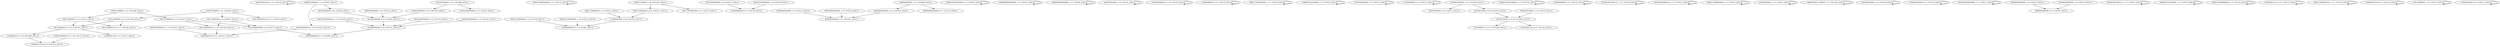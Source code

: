 digraph G {
    "0010010010010_1-13_COV:14_LEN:13" -> "0010010010010_1-13_COV:14_LEN:13";
    "000101000000000_1-15_COV:238_LEN:15" -> "010000000000_5-16_COV:731_LEN:12";
    "0100010000001101_1-16_COV:15_LEN:16" -> "100000011010_6-17_COV:314_LEN:12";
    "0000110000000000_1-17_COV:19_LEN:16" -> "0000110000000000_1-17_COV:19_LEN:16";
    "00011100000000_2-15_COV:411_LEN:14" -> "111000000000_5-16_COV:418_LEN:12";
    "000011000000_1-12_COV:248_LEN:12" -> "000110000001_2-13_COV:13_LEN:12";
    "000011000000_1-12_COV:248_LEN:12" -> "000110000000_2-13_COV:237_LEN:12";
    "00101000000000_2-16_COV:12_LEN:14" -> "010000000000_5-17_COV:36_LEN:12";
    "00000000000000_2-15_COV:410_LEN:14" -> "0000000000000_5-17_COV:431_LEN:13";
    "0000101001000000_2-17_COV:14_LEN:16" -> "0000101001000000_2-17_COV:14_LEN:16";
    "000110000001_2-13_COV:13_LEN:12" -> "00110000001010_3-17_COV:26_LEN:14";
    "000110000001_2-13_COV:13_LEN:12" -> "0011000000110_3-15_COV:307_LEN:13";
    "0000000000000000_1-17_COV:22_LEN:16" -> "0000000000000000_1-17_COV:22_LEN:16";
    "001001000000000_1-16_COV:18_LEN:15" -> "010000000000_5-17_COV:36_LEN:12";
    "0000000000000000_1-17_COV:24_LEN:16" -> "0000000000000000_1-17_COV:24_LEN:16";
    "00000000000000_1-15_COV:12_LEN:14" -> "0000000000000_5-17_COV:431_LEN:13";
    "001010010000_1-13_COV:14_LEN:12" -> "001010010000_1-13_COV:14_LEN:12";
    "01001000000110_1-15_COV:16_LEN:14" -> "01001000000110_1-15_COV:16_LEN:14";
    "00010000000101_3-16_COV:20_LEN:14" -> "100000001010_6-17_COV:277_LEN:12";
    "110000000010_5-17_COV:12_LEN:12" -> "110000000010_5-17_COV:12_LEN:12";
    "000011100000_1-12_COV:424_LEN:12" -> "00011100000000_2-15_COV:411_LEN:14";
    "000011100000_1-12_COV:424_LEN:12" -> "000111000000000_2-17_COV:15_LEN:15";
    "0000111000000000_1-17_COV:23_LEN:16" -> "0000111000000000_1-17_COV:23_LEN:16";
    "000110000000_2-13_COV:237_LEN:12" -> "00110000000101_3-16_COV:236_LEN:14";
    "000110000000_2-13_COV:237_LEN:12" -> "00110000000000_3-16_COV:72_LEN:14";
    "00101000000000_1-15_COV:13_LEN:14" -> "010000000000_5-16_COV:731_LEN:12";
    "1000010100100000_1-17_COV:18_LEN:16" -> "1000010100100000_1-17_COV:18_LEN:16";
    "000100000000000_1-15_COV:16_LEN:15" -> "0000000000000_5-17_COV:431_LEN:13";
    "0101000000000_5-17_COV:13_LEN:13" -> "0101000000000_5-17_COV:13_LEN:13";
    "111000000000_5-17_COV:12_LEN:12" -> "111000000000_5-17_COV:12_LEN:12";
    "0000010000000_1-13_COV:97_LEN:13" -> "00010000000101_3-16_COV:20_LEN:14";
    "0000010000000_1-13_COV:97_LEN:13" -> "000100000000_3-14_COV:83_LEN:12";
    "0010010010000_1-13_COV:426_LEN:13" -> "100100100000_3-14_COV:17_LEN:12";
    "0010010010000_1-13_COV:426_LEN:13" -> "100100100001_3-14_COV:270_LEN:12";
    "000000000000_1-12_COV:408_LEN:12" -> "00000000000000_2-15_COV:410_LEN:14";
    "000000000000_1-12_COV:408_LEN:12" -> "000000000000000_2-17_COV:15_LEN:15";
    "10000101001100000_1-17_COV:312_LEN:17" -> "10000101001100000_1-17_COV:312_LEN:17";
    "001001000000_1-12_COV:368_LEN:12" -> "010010000000000_2-17_COV:22_LEN:15";
    "001001000000_1-12_COV:368_LEN:12" -> "0100100000000_2-14_COV:359_LEN:13";
    "010000000000_5-17_COV:12_LEN:12" -> "010000000000_5-17_COV:12_LEN:12";
    "0010010000112_4-16_COV:294_LEN:13" -> "100100001121_6-17_COV:285_LEN:12";
    "0010010000112_4-16_COV:294_LEN:13" -> "100100001120_6-17_COV:16_LEN:12";
    "0010010010001121_1-17_COV:16_LEN:16" -> "0010010010001121_1-17_COV:16_LEN:16";
    "0000100000001010_1-17_COV:12_LEN:16" -> "0000100000001010_1-17_COV:12_LEN:16";
    "00011100000000_1-15_COV:21_LEN:14" -> "111000000000_5-16_COV:418_LEN:12";
    "00110000000101_3-16_COV:236_LEN:14" -> "100000001010_6-17_COV:277_LEN:12";
    "0000111000000000_1-17_COV:16_LEN:16" -> "0000111000000000_1-17_COV:16_LEN:16";
    "100110000001_2-13_COV:330_LEN:12" -> "00110000001010_3-17_COV:26_LEN:14";
    "100110000001_2-13_COV:330_LEN:12" -> "0011000000110_3-15_COV:307_LEN:13";
    "100100100001_3-14_COV:270_LEN:12" -> "0010010000112_4-16_COV:294_LEN:13";
    "010010000001_1-13_COV:12_LEN:12" -> "010010000001_1-13_COV:12_LEN:12";
    "00000100011100000_1-17_COV:102_LEN:17" -> "00000100011100000_1-17_COV:102_LEN:17";
    "000011000000000_1-16_COV:30_LEN:15" -> "110000000000_6-17_COV:484_LEN:12";
    "111000000000_5-16_COV:418_LEN:12" -> "110000000000_6-17_COV:484_LEN:12";
    "001000010000_1-13_COV:20_LEN:12" -> "001000010000_1-13_COV:20_LEN:12";
    "110000001101_5-16_COV:299_LEN:12" -> "100000011010_6-17_COV:314_LEN:12";
    "0100000100000_5-17_COV:16_LEN:13" -> "0100000100000_5-17_COV:16_LEN:13";
    "0010010000000000_1-17_COV:21_LEN:16" -> "0010010000000000_1-17_COV:21_LEN:16";
    "00000000000000_1-15_COV:22_LEN:14" -> "0000000000000_4-17_COV:45_LEN:13";
    "0010010010001121_1-17_COV:14_LEN:16" -> "0010010010001121_1-17_COV:14_LEN:16";
    "100110000000_2-13_COV:67_LEN:12" -> "00110000000101_3-16_COV:236_LEN:14";
    "100110000000_2-13_COV:67_LEN:12" -> "00110000000000_3-16_COV:72_LEN:14";
    "1000010101100000_1-17_COV:15_LEN:16" -> "1000010101100000_1-17_COV:15_LEN:16";
    "000100000000_3-14_COV:83_LEN:12" -> "001000000000_4-15_COV:441_LEN:12";
    "0000110000000000_1-17_COV:18_LEN:16" -> "0000110000000000_1-17_COV:18_LEN:16";
    "0000100000000_1-14_COV:12_LEN:13" -> "001000000000_4-15_COV:441_LEN:12";
    "0011000000110_3-15_COV:307_LEN:13" -> "110000001100_5-17_COV:21_LEN:12";
    "0011000000110_3-15_COV:307_LEN:13" -> "110000001101_5-16_COV:299_LEN:12";
    "0000011000000000_1-16_COV:33_LEN:16" -> "110000000000_6-17_COV:484_LEN:12";
    "00110000000000_3-16_COV:72_LEN:14" -> "100000000000_6-17_COV:800_LEN:12";
    "0100100101121_5-17_COV:12_LEN:13" -> "0100100101121_5-17_COV:12_LEN:13";
    "010011000000_1-12_COV:403_LEN:12" -> "100110000001010_2-17_COV:23_LEN:15";
    "010011000000_1-12_COV:403_LEN:12" -> "100110000001_2-13_COV:330_LEN:12";
    "010011000000_1-12_COV:403_LEN:12" -> "100110000000_2-13_COV:67_LEN:12";
    "001000000000_4-15_COV:441_LEN:12" -> "010000000000_5-16_COV:731_LEN:12";
    "0000110000001010_1-17_COV:14_LEN:16" -> "0000110000001010_1-17_COV:14_LEN:16";
    "00100000000000_1-15_COV:19_LEN:14" -> "0000000000000_4-17_COV:45_LEN:13";
    "100000101010_6-17_COV:12_LEN:12" -> "100000101010_6-17_COV:12_LEN:12";
    "000010000000101_1-16_COV:21_LEN:15" -> "100000001010_6-17_COV:277_LEN:12";
    "0000100100001_1-14_COV:15_LEN:13" -> "0010010000112_4-16_COV:294_LEN:13";
    "010110000001_1-13_COV:13_LEN:12" -> "010110000001_1-13_COV:13_LEN:12";
    "00001000000000_1-15_COV:50_LEN:14" -> "010000000000_5-16_COV:731_LEN:12";
    "010000000000_5-16_COV:731_LEN:12" -> "100000000000_6-17_COV:800_LEN:12";
    "0100100000000_2-14_COV:359_LEN:13" -> "001000000000_4-15_COV:441_LEN:12";
    "110000100000_6-17_COV:13_LEN:12" -> "110000100000_6-17_COV:13_LEN:12";
}
